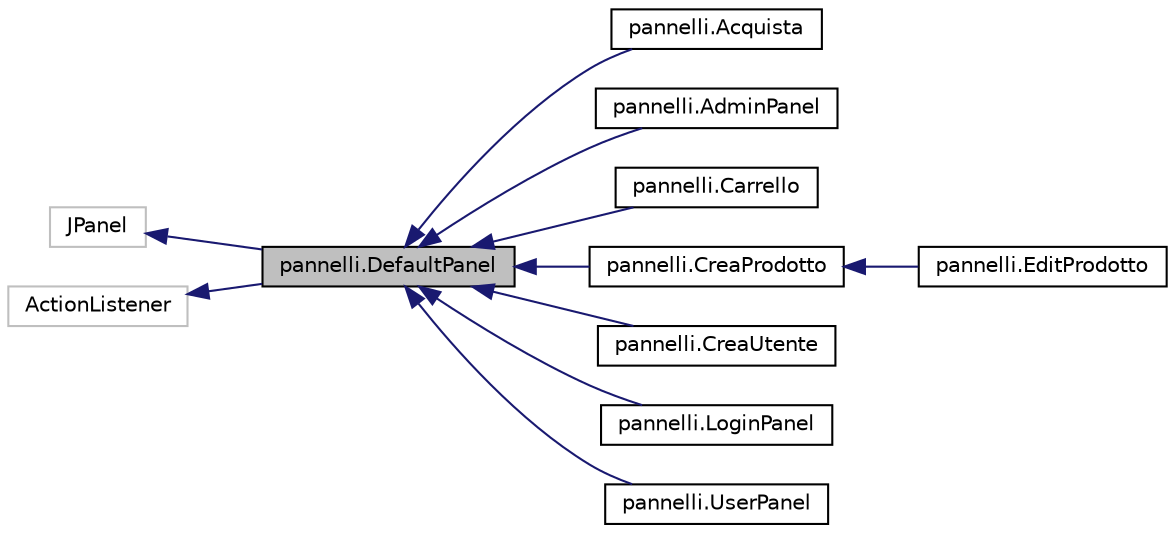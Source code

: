 digraph "pannelli.DefaultPanel"
{
  edge [fontname="Helvetica",fontsize="10",labelfontname="Helvetica",labelfontsize="10"];
  node [fontname="Helvetica",fontsize="10",shape=record];
  rankdir="LR";
  Node1 [label="pannelli.DefaultPanel",height=0.2,width=0.4,color="black", fillcolor="grey75", style="filled", fontcolor="black"];
  Node2 -> Node1 [dir="back",color="midnightblue",fontsize="10",style="solid",fontname="Helvetica"];
  Node2 [label="JPanel",height=0.2,width=0.4,color="grey75", fillcolor="white", style="filled"];
  Node3 -> Node1 [dir="back",color="midnightblue",fontsize="10",style="solid",fontname="Helvetica"];
  Node3 [label="ActionListener",height=0.2,width=0.4,color="grey75", fillcolor="white", style="filled"];
  Node1 -> Node4 [dir="back",color="midnightblue",fontsize="10",style="solid",fontname="Helvetica"];
  Node4 [label="pannelli.Acquista",height=0.2,width=0.4,color="black", fillcolor="white", style="filled",URL="$classpannelli_1_1Acquista.html",tooltip="classe che implementa il pannello per acquistare i prodotti inseriti precedentemente nel carrello..."];
  Node1 -> Node5 [dir="back",color="midnightblue",fontsize="10",style="solid",fontname="Helvetica"];
  Node5 [label="pannelli.AdminPanel",height=0.2,width=0.4,color="black", fillcolor="white", style="filled",URL="$classpannelli_1_1AdminPanel.html",tooltip="classe che implementa il pannello per l&#39;admin il quale deve poter gestire i prodotti e visualizzarli..."];
  Node1 -> Node6 [dir="back",color="midnightblue",fontsize="10",style="solid",fontname="Helvetica"];
  Node6 [label="pannelli.Carrello",height=0.2,width=0.4,color="black", fillcolor="white", style="filled",URL="$classpannelli_1_1Carrello.html",tooltip="classe che implementa il pannello Carrello che contiene gli oggetti da acquistare e ne fa il totale d..."];
  Node1 -> Node7 [dir="back",color="midnightblue",fontsize="10",style="solid",fontname="Helvetica"];
  Node7 [label="pannelli.CreaProdotto",height=0.2,width=0.4,color="black", fillcolor="white", style="filled",URL="$classpannelli_1_1CreaProdotto.html",tooltip="classe che implementa il pannello per la creazione di un nuovo prodotto, offre quindi la possibilità ..."];
  Node7 -> Node8 [dir="back",color="midnightblue",fontsize="10",style="solid",fontname="Helvetica"];
  Node8 [label="pannelli.EditProdotto",height=0.2,width=0.4,color="black", fillcolor="white", style="filled",URL="$classpannelli_1_1EditProdotto.html",tooltip="classe che implementa il pannello per modificare un prodotto già esistente. Prende i dati in ingresso..."];
  Node1 -> Node9 [dir="back",color="midnightblue",fontsize="10",style="solid",fontname="Helvetica"];
  Node9 [label="pannelli.CreaUtente",height=0.2,width=0.4,color="black", fillcolor="white", style="filled",URL="$classpannelli_1_1CreaUtente.html",tooltip="classe che implementa il pannello per la creazione di un nuovo utente, offre quindi la possibilità di..."];
  Node1 -> Node10 [dir="back",color="midnightblue",fontsize="10",style="solid",fontname="Helvetica"];
  Node10 [label="pannelli.LoginPanel",height=0.2,width=0.4,color="black", fillcolor="white", style="filled",URL="$classpannelli_1_1LoginPanel.html",tooltip="classe che implementa il pannello per effettuare il login iniziale al programma. Da questa schermata ..."];
  Node1 -> Node11 [dir="back",color="midnightblue",fontsize="10",style="solid",fontname="Helvetica"];
  Node11 [label="pannelli.UserPanel",height=0.2,width=0.4,color="black", fillcolor="white", style="filled",URL="$classpannelli_1_1UserPanel.html",tooltip="classe che implementa il pannello per l&#39;utente nel quale può visualizzare i prodotti e cercare fra di..."];
}
